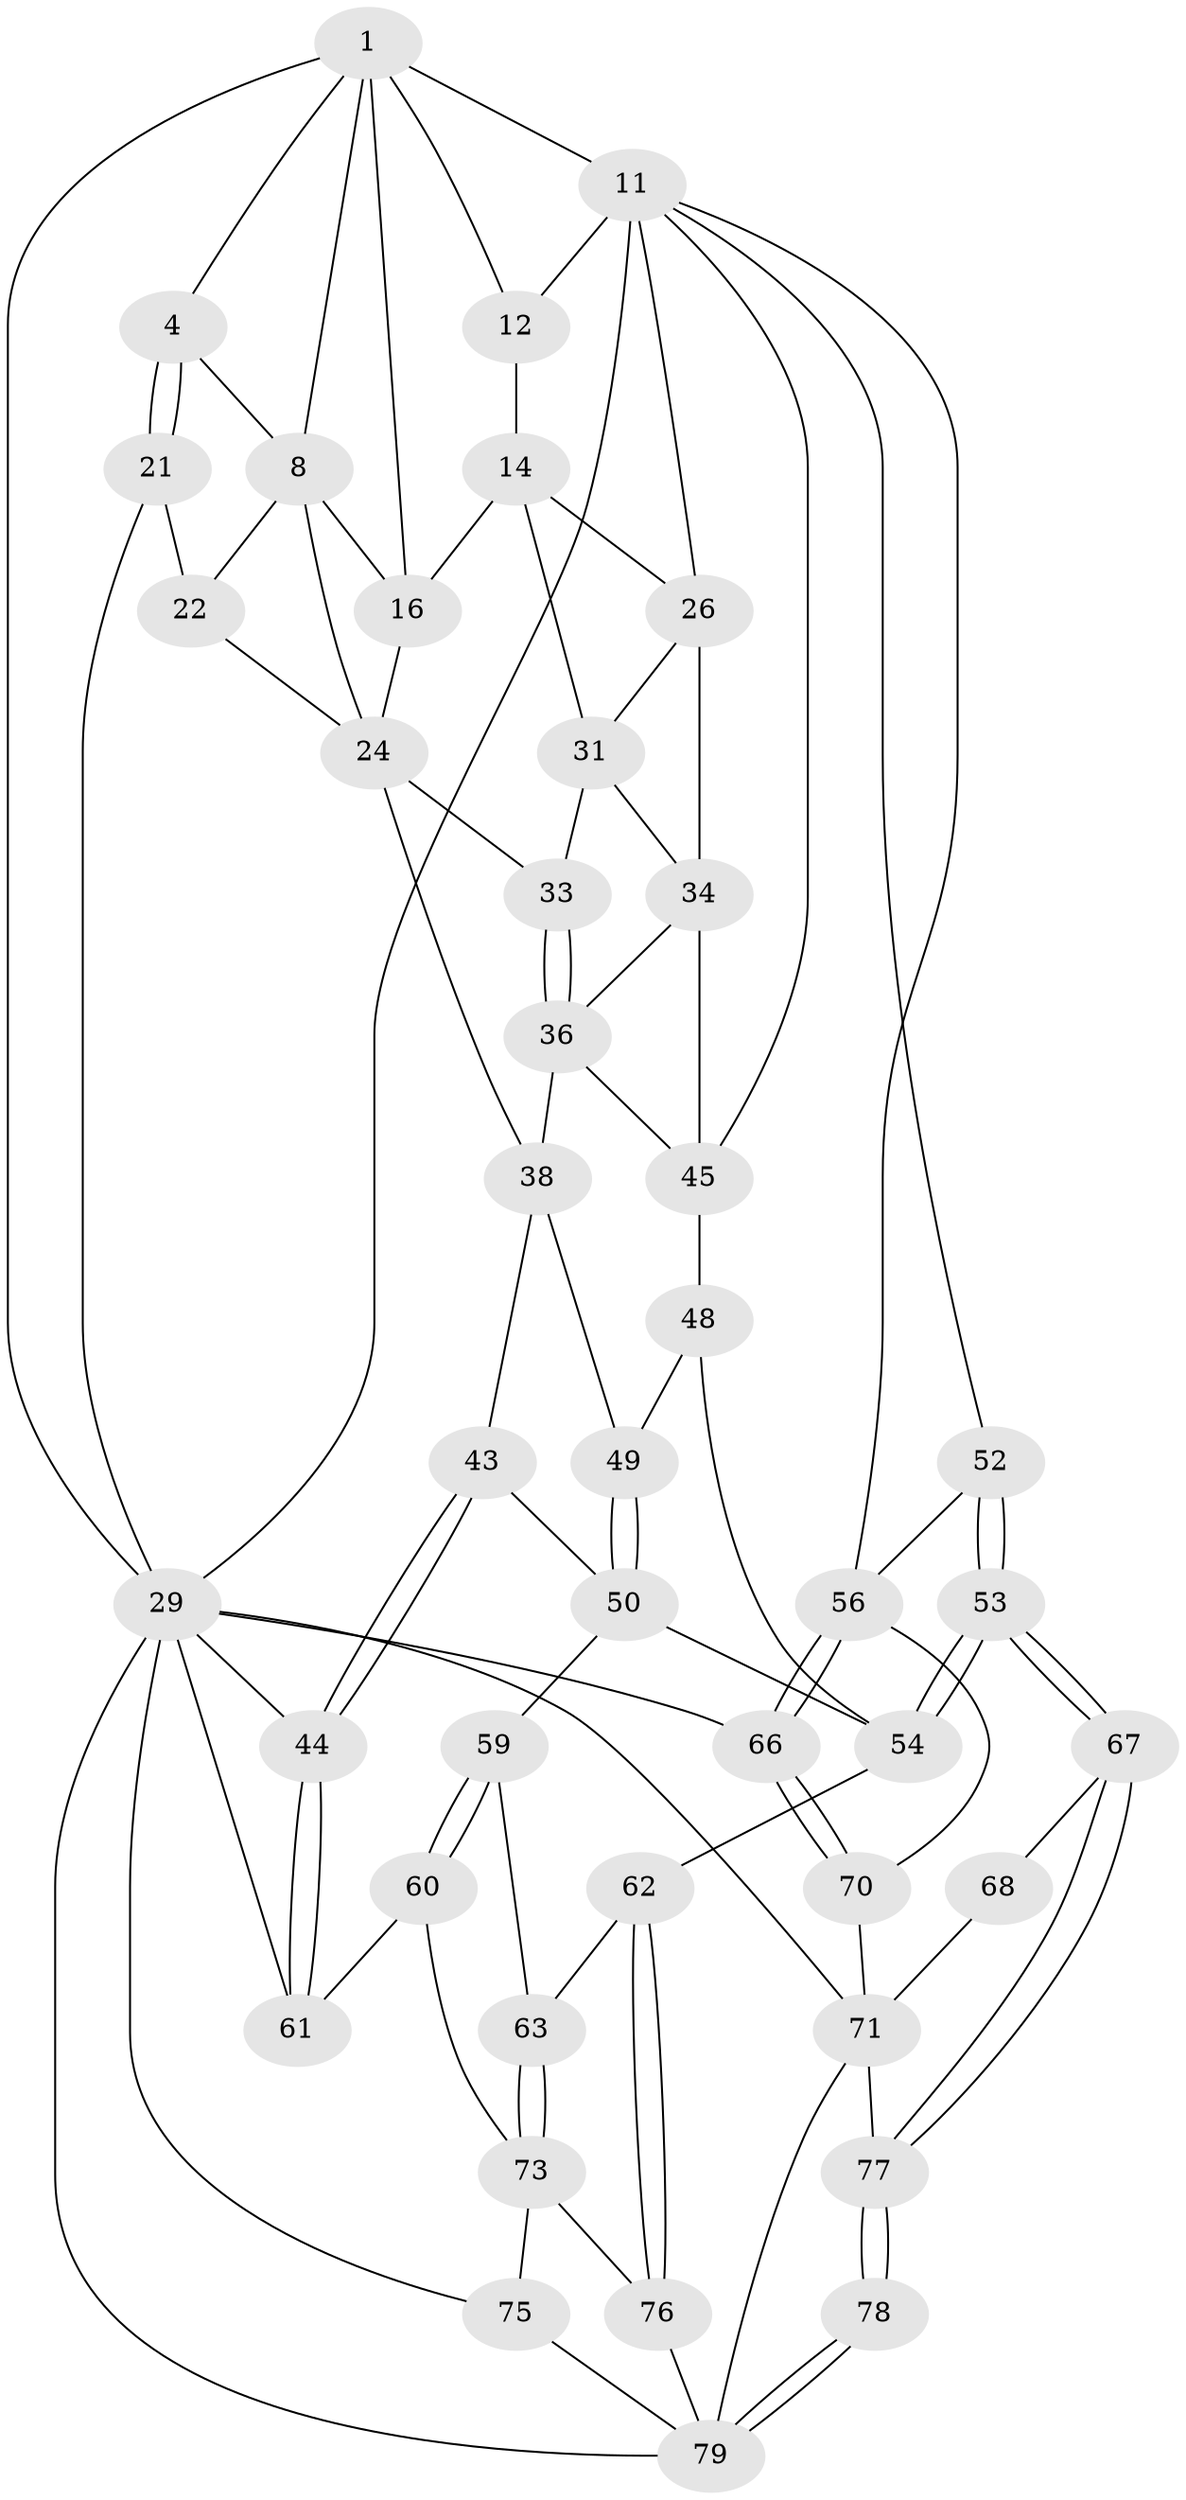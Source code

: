 // original degree distribution, {3: 0.034482758620689655, 4: 0.19540229885057472, 5: 0.5862068965517241, 6: 0.1839080459770115}
// Generated by graph-tools (version 1.1) at 2025/17/03/09/25 04:17:14]
// undirected, 43 vertices, 96 edges
graph export_dot {
graph [start="1"]
  node [color=gray90,style=filled];
  1 [pos="+0.457256670479372+0",super="+2+6"];
  4 [pos="+0.2579120117798551+0.1869980221223319",super="+5"];
  8 [pos="+0.43344044780525215+0.08073024345484035",super="+9+23"];
  11 [pos="+1+0",super="+18"];
  12 [pos="+0.8576942501024866+0",super="+13"];
  14 [pos="+0.6678571392027655+0.12425811540238854",super="+15+28"];
  16 [pos="+0.6392010070158431+0.1250251933154404",super="+17"];
  21 [pos="+0.2592743210444899+0.19160264835261076"];
  22 [pos="+0.31389339106525554+0.21135534603058162"];
  24 [pos="+0.46045654316748214+0.1926830070664046",super="+30+25"];
  26 [pos="+0.9125634364921349+0.3067448191529398",super="+27"];
  29 [pos="+0+0.26883754992115505",super="+40+64"];
  31 [pos="+0.7483695804453662+0.21764535622988623",super="+32"];
  33 [pos="+0.6186032812585377+0.24908603870880397"];
  34 [pos="+0.8918069749147092+0.3155086231281371",super="+35+41"];
  36 [pos="+0.6042713849388511+0.3032708507905562",super="+37"];
  38 [pos="+0.41562469520386985+0.3389237609077639",super="+42"];
  43 [pos="+0.29450326764161633+0.48349125038725127"];
  44 [pos="+0+0.5124711051505665"];
  45 [pos="+0.729912640033458+0.455247496046875",super="+46"];
  48 [pos="+0.6156156581697734+0.4908421165859365"];
  49 [pos="+0.46917981399482517+0.4818531917203695"];
  50 [pos="+0.46628640082207057+0.527372345361971",super="+51"];
  52 [pos="+0.7884609455075039+0.6082009398886692"];
  53 [pos="+0.623599734937128+0.7111832800555917"];
  54 [pos="+0.6119493337061562+0.7074264028878968",super="+55"];
  56 [pos="+1+0.6091827705394038",super="+57"];
  59 [pos="+0.3642750356282547+0.6653295316836131"];
  60 [pos="+0.09188169132528369+0.6466116508111577"];
  61 [pos="+0+0.5436185600783828"];
  62 [pos="+0.5459154364442931+0.7325996073386102"];
  63 [pos="+0.3830244473639988+0.6938609614036152"];
  66 [pos="+1+1"];
  67 [pos="+0.6519792365368254+0.7522153033982426"];
  68 [pos="+0.7449408627839725+0.8013946472249376",super="+69"];
  70 [pos="+0.9202232043494457+0.8833746447964502"];
  71 [pos="+0.9178325303832794+0.8847061002549974",super="+84+72"];
  73 [pos="+0.2594507413229439+0.8936954356568437",super="+74"];
  75 [pos="+0.21565703043362908+1"];
  76 [pos="+0.5084484065035395+0.8165999535870858"];
  77 [pos="+0.6498010124478951+0.8314041101394448",super="+83"];
  78 [pos="+0.6001482812108238+1"];
  79 [pos="+0.5227558920618083+1",super="+80+87"];
  1 -- 11 [weight=2];
  1 -- 4;
  1 -- 29 [weight=2];
  1 -- 8;
  1 -- 12;
  1 -- 16;
  4 -- 21;
  4 -- 21;
  4 -- 8;
  8 -- 22;
  8 -- 24;
  8 -- 16;
  11 -- 52;
  11 -- 56;
  11 -- 26;
  11 -- 12;
  11 -- 45;
  11 -- 29;
  12 -- 14 [weight=2];
  14 -- 16;
  14 -- 31;
  14 -- 26;
  16 -- 24;
  21 -- 22;
  21 -- 29;
  22 -- 24;
  24 -- 33;
  24 -- 38;
  26 -- 34;
  26 -- 31;
  29 -- 44;
  29 -- 66;
  29 -- 75;
  29 -- 61;
  29 -- 79;
  29 -- 71;
  31 -- 33;
  31 -- 34;
  33 -- 36;
  33 -- 36;
  34 -- 36;
  34 -- 45;
  36 -- 38;
  36 -- 45;
  38 -- 49;
  38 -- 43;
  43 -- 44;
  43 -- 44;
  43 -- 50;
  44 -- 61;
  44 -- 61;
  45 -- 48;
  48 -- 49;
  48 -- 54;
  49 -- 50;
  49 -- 50;
  50 -- 59;
  50 -- 54;
  52 -- 53;
  52 -- 53;
  52 -- 56;
  53 -- 54;
  53 -- 54;
  53 -- 67;
  53 -- 67;
  54 -- 62;
  56 -- 66;
  56 -- 66;
  56 -- 70;
  59 -- 60;
  59 -- 60;
  59 -- 63;
  60 -- 61;
  60 -- 73;
  62 -- 63;
  62 -- 76;
  62 -- 76;
  63 -- 73;
  63 -- 73;
  66 -- 70;
  66 -- 70;
  67 -- 68;
  67 -- 77;
  67 -- 77;
  68 -- 71 [weight=2];
  70 -- 71;
  71 -- 79;
  71 -- 77;
  73 -- 76;
  73 -- 75;
  75 -- 79;
  76 -- 79;
  77 -- 78 [weight=2];
  77 -- 78;
  78 -- 79;
  78 -- 79;
}
